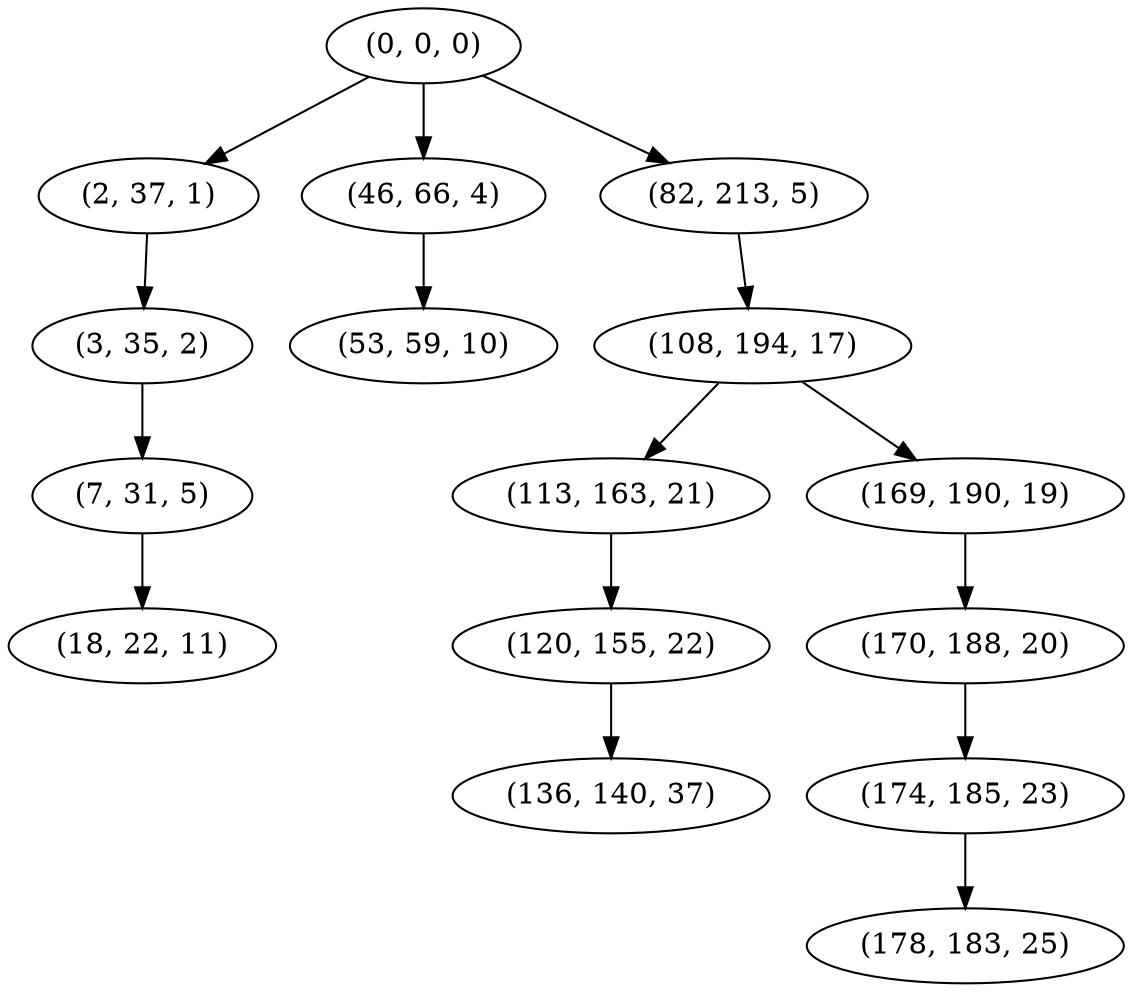 digraph tree {
    "(0, 0, 0)";
    "(2, 37, 1)";
    "(3, 35, 2)";
    "(7, 31, 5)";
    "(18, 22, 11)";
    "(46, 66, 4)";
    "(53, 59, 10)";
    "(82, 213, 5)";
    "(108, 194, 17)";
    "(113, 163, 21)";
    "(120, 155, 22)";
    "(136, 140, 37)";
    "(169, 190, 19)";
    "(170, 188, 20)";
    "(174, 185, 23)";
    "(178, 183, 25)";
    "(0, 0, 0)" -> "(2, 37, 1)";
    "(0, 0, 0)" -> "(46, 66, 4)";
    "(0, 0, 0)" -> "(82, 213, 5)";
    "(2, 37, 1)" -> "(3, 35, 2)";
    "(3, 35, 2)" -> "(7, 31, 5)";
    "(7, 31, 5)" -> "(18, 22, 11)";
    "(46, 66, 4)" -> "(53, 59, 10)";
    "(82, 213, 5)" -> "(108, 194, 17)";
    "(108, 194, 17)" -> "(113, 163, 21)";
    "(108, 194, 17)" -> "(169, 190, 19)";
    "(113, 163, 21)" -> "(120, 155, 22)";
    "(120, 155, 22)" -> "(136, 140, 37)";
    "(169, 190, 19)" -> "(170, 188, 20)";
    "(170, 188, 20)" -> "(174, 185, 23)";
    "(174, 185, 23)" -> "(178, 183, 25)";
}
